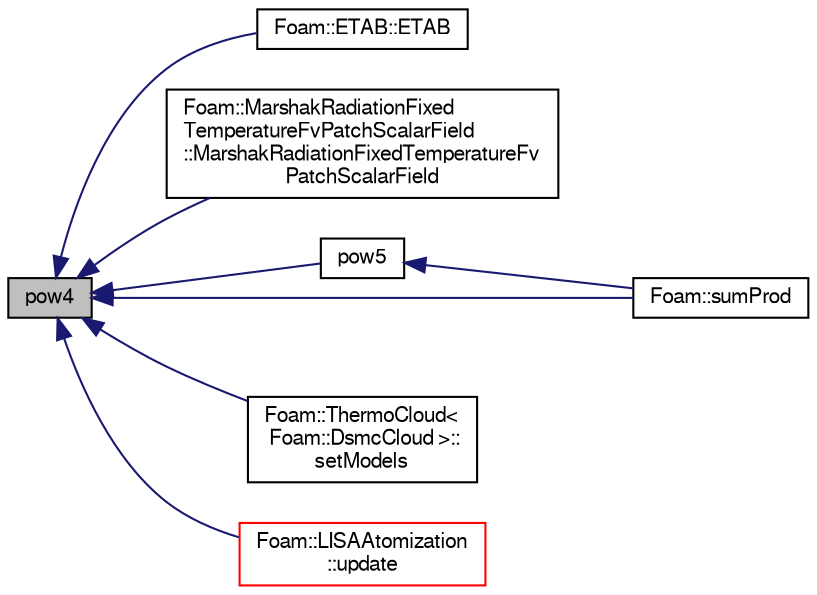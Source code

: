 digraph "pow4"
{
  bgcolor="transparent";
  edge [fontname="FreeSans",fontsize="10",labelfontname="FreeSans",labelfontsize="10"];
  node [fontname="FreeSans",fontsize="10",shape=record];
  rankdir="LR";
  Node3328 [label="pow4",height=0.2,width=0.4,color="black", fillcolor="grey75", style="filled", fontcolor="black"];
  Node3328 -> Node3329 [dir="back",color="midnightblue",fontsize="10",style="solid",fontname="FreeSans"];
  Node3329 [label="Foam::ETAB::ETAB",height=0.2,width=0.4,color="black",URL="$a24558.html#ae26662823ae1bd31694c9cb941652d15",tooltip="Construct from dictionary. "];
  Node3328 -> Node3330 [dir="back",color="midnightblue",fontsize="10",style="solid",fontname="FreeSans"];
  Node3330 [label="Foam::MarshakRadiationFixed\lTemperatureFvPatchScalarField\l::MarshakRadiationFixedTemperatureFv\lPatchScalarField",height=0.2,width=0.4,color="black",URL="$a30002.html#a197d351fad06cc142f653da8cce6deb6",tooltip="Construct from patch, internal field and dictionary. "];
  Node3328 -> Node3331 [dir="back",color="midnightblue",fontsize="10",style="solid",fontname="FreeSans"];
  Node3331 [label="pow5",height=0.2,width=0.4,color="black",URL="$a12539.html#ac713d082deaf007c1a4188c4f97f4641"];
  Node3331 -> Node3332 [dir="back",color="midnightblue",fontsize="10",style="solid",fontname="FreeSans"];
  Node3332 [label="Foam::sumProd",height=0.2,width=0.4,color="black",URL="$a21124.html#a5b480f6156c25bef4de87d86094e87ea"];
  Node3328 -> Node3333 [dir="back",color="midnightblue",fontsize="10",style="solid",fontname="FreeSans"];
  Node3333 [label="Foam::ThermoCloud\<\l Foam::DsmcCloud \>::\lsetModels",height=0.2,width=0.4,color="black",URL="$a23834.html#a159c6d7d2515cf540f644181ed2c2801",tooltip="Set cloud sub-models. "];
  Node3328 -> Node3332 [dir="back",color="midnightblue",fontsize="10",style="solid",fontname="FreeSans"];
  Node3328 -> Node3334 [dir="back",color="midnightblue",fontsize="10",style="solid",fontname="FreeSans"];
  Node3334 [label="Foam::LISAAtomization\l::update",height=0.2,width=0.4,color="red",URL="$a24550.html#a56fbe4b3eb1d2607d8ca4ed4a4909739"];
}
